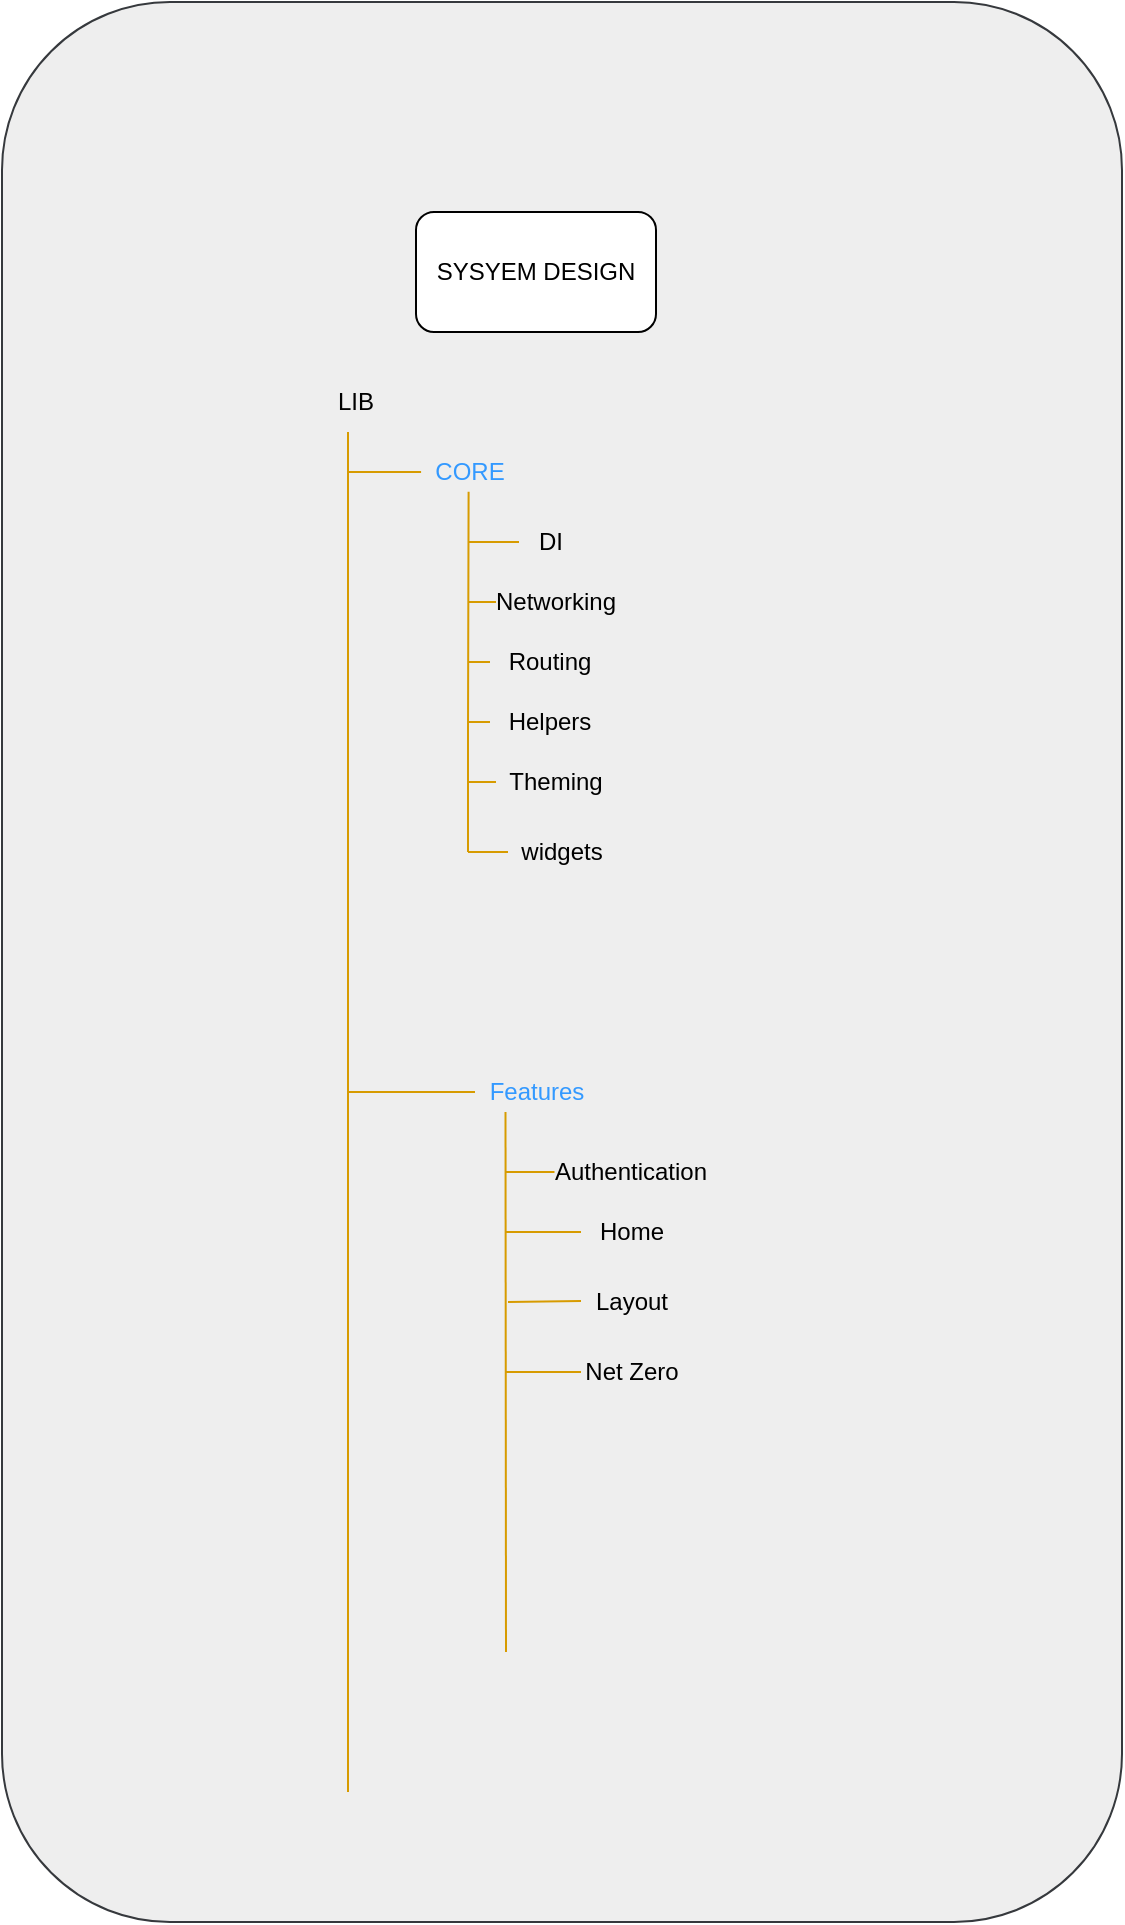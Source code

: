 <mxfile version="24.8.3">
  <diagram name="Page-1" id="iajb9ZsVEVpYWwLU6l96">
    <mxGraphModel dx="3027" dy="1268" grid="1" gridSize="10" guides="1" tooltips="1" connect="1" arrows="1" fold="1" page="1" pageScale="1" pageWidth="827" pageHeight="1169" math="0" shadow="0">
      <root>
        <mxCell id="0" />
        <mxCell id="1" parent="0" />
        <mxCell id="3eYWyfwemC6j7ub_VEHj-36" value="" style="rounded=1;whiteSpace=wrap;html=1;fillColor=#eeeeee;strokeColor=#36393d;" vertex="1" parent="1">
          <mxGeometry x="-687" y="60" width="560" height="960" as="geometry" />
        </mxCell>
        <mxCell id="3eYWyfwemC6j7ub_VEHj-1" value="SYSYEM DESIGN" style="rounded=1;whiteSpace=wrap;html=1;movable=0;resizable=0;rotatable=0;deletable=0;editable=0;locked=1;connectable=0;" vertex="1" parent="1">
          <mxGeometry x="-480" y="165" width="120" height="60" as="geometry" />
        </mxCell>
        <mxCell id="3eYWyfwemC6j7ub_VEHj-2" value="LIB" style="text;html=1;align=center;verticalAlign=middle;whiteSpace=wrap;rounded=0;movable=0;resizable=0;rotatable=0;deletable=0;editable=0;locked=1;connectable=0;" vertex="1" parent="1">
          <mxGeometry x="-540" y="245" width="60" height="30" as="geometry" />
        </mxCell>
        <mxCell id="3eYWyfwemC6j7ub_VEHj-3" value="" style="endArrow=none;html=1;rounded=0;fillColor=#ffcd28;gradientColor=#ffa500;strokeColor=#d79b00;movable=0;resizable=0;rotatable=0;deletable=0;editable=0;locked=1;connectable=0;" edge="1" parent="1">
          <mxGeometry width="50" height="50" relative="1" as="geometry">
            <mxPoint x="-514" y="955" as="sourcePoint" />
            <mxPoint x="-514" y="275" as="targetPoint" />
          </mxGeometry>
        </mxCell>
        <mxCell id="3eYWyfwemC6j7ub_VEHj-4" value="&lt;font color=&quot;#3399ff&quot;&gt;CORE&lt;/font&gt;" style="text;html=1;align=center;verticalAlign=middle;whiteSpace=wrap;rounded=0;movable=0;resizable=0;rotatable=0;deletable=0;editable=0;locked=1;connectable=0;" vertex="1" parent="1">
          <mxGeometry x="-480" y="285" width="54" height="20" as="geometry" />
        </mxCell>
        <mxCell id="3eYWyfwemC6j7ub_VEHj-7" value="" style="endArrow=none;html=1;rounded=0;entryX=0.047;entryY=0.497;entryDx=0;entryDy=0;entryPerimeter=0;fillColor=#ffcd28;gradientColor=#ffa500;strokeColor=#d79b00;movable=0;resizable=0;rotatable=0;deletable=0;editable=0;locked=1;connectable=0;" edge="1" parent="1" target="3eYWyfwemC6j7ub_VEHj-4">
          <mxGeometry width="50" height="50" relative="1" as="geometry">
            <mxPoint x="-514" y="295" as="sourcePoint" />
            <mxPoint x="-484" y="295" as="targetPoint" />
          </mxGeometry>
        </mxCell>
        <mxCell id="3eYWyfwemC6j7ub_VEHj-10" value="DI" style="text;html=1;align=center;verticalAlign=middle;whiteSpace=wrap;rounded=0;movable=0;resizable=0;rotatable=0;deletable=0;editable=0;locked=1;connectable=0;" vertex="1" parent="1">
          <mxGeometry x="-428.5" y="315" width="31" height="30" as="geometry" />
        </mxCell>
        <mxCell id="3eYWyfwemC6j7ub_VEHj-11" value="Networking" style="text;html=1;align=center;verticalAlign=middle;whiteSpace=wrap;rounded=0;movable=0;resizable=0;rotatable=0;deletable=0;editable=0;locked=1;connectable=0;" vertex="1" parent="1">
          <mxGeometry x="-440" y="345" width="60" height="30" as="geometry" />
        </mxCell>
        <mxCell id="3eYWyfwemC6j7ub_VEHj-12" value="Routing" style="text;html=1;align=center;verticalAlign=middle;whiteSpace=wrap;rounded=0;movable=0;resizable=0;rotatable=0;deletable=0;editable=0;locked=1;connectable=0;" vertex="1" parent="1">
          <mxGeometry x="-443" y="375" width="60" height="30" as="geometry" />
        </mxCell>
        <mxCell id="3eYWyfwemC6j7ub_VEHj-13" value="Helpers" style="text;html=1;align=center;verticalAlign=middle;whiteSpace=wrap;rounded=0;movable=0;resizable=0;rotatable=0;deletable=0;editable=0;locked=1;connectable=0;" vertex="1" parent="1">
          <mxGeometry x="-443" y="405" width="60" height="30" as="geometry" />
        </mxCell>
        <mxCell id="3eYWyfwemC6j7ub_VEHj-14" value="Theming" style="text;html=1;align=center;verticalAlign=middle;whiteSpace=wrap;rounded=0;movable=0;resizable=0;rotatable=0;deletable=0;editable=0;locked=1;connectable=0;" vertex="1" parent="1">
          <mxGeometry x="-440" y="435" width="60" height="30" as="geometry" />
        </mxCell>
        <mxCell id="3eYWyfwemC6j7ub_VEHj-15" value="widgets" style="text;html=1;align=center;verticalAlign=middle;whiteSpace=wrap;rounded=0;movable=0;resizable=0;rotatable=0;deletable=0;editable=0;locked=1;connectable=0;" vertex="1" parent="1">
          <mxGeometry x="-434" y="475" width="54" height="20" as="geometry" />
        </mxCell>
        <mxCell id="3eYWyfwemC6j7ub_VEHj-16" value="" style="endArrow=none;html=1;rounded=0;entryX=0.487;entryY=0.992;entryDx=0;entryDy=0;fillColor=#ffcd28;gradientColor=#ffa500;strokeColor=#d79b00;entryPerimeter=0;endSize=6;targetPerimeterSpacing=0;movable=0;resizable=0;rotatable=0;deletable=0;editable=0;locked=1;connectable=0;" edge="1" parent="1" target="3eYWyfwemC6j7ub_VEHj-4">
          <mxGeometry width="50" height="50" relative="1" as="geometry">
            <mxPoint x="-454" y="485" as="sourcePoint" />
            <mxPoint x="-453.03" y="305" as="targetPoint" />
            <Array as="points">
              <mxPoint x="-454" y="425" />
            </Array>
          </mxGeometry>
        </mxCell>
        <mxCell id="3eYWyfwemC6j7ub_VEHj-17" value="" style="endArrow=none;html=1;rounded=0;entryX=0;entryY=0.5;entryDx=0;entryDy=0;fillColor=#ffcd28;gradientColor=#ffa500;strokeColor=#d79b00;movable=0;resizable=0;rotatable=0;deletable=0;editable=0;locked=1;connectable=0;" edge="1" parent="1" target="3eYWyfwemC6j7ub_VEHj-10">
          <mxGeometry width="50" height="50" relative="1" as="geometry">
            <mxPoint x="-454" y="329.95" as="sourcePoint" />
            <mxPoint x="-430" y="329.95" as="targetPoint" />
          </mxGeometry>
        </mxCell>
        <mxCell id="3eYWyfwemC6j7ub_VEHj-18" value="" style="endArrow=none;html=1;rounded=0;exitX=0;exitY=0.5;exitDx=0;exitDy=0;fillColor=#ffcd28;gradientColor=#ffa500;strokeColor=#d79b00;movable=0;resizable=0;rotatable=0;deletable=0;editable=0;locked=1;connectable=0;" edge="1" parent="1" source="3eYWyfwemC6j7ub_VEHj-11">
          <mxGeometry width="50" height="50" relative="1" as="geometry">
            <mxPoint x="-424" y="365" as="sourcePoint" />
            <mxPoint x="-454" y="360" as="targetPoint" />
          </mxGeometry>
        </mxCell>
        <mxCell id="3eYWyfwemC6j7ub_VEHj-19" value="" style="endArrow=none;html=1;rounded=0;entryX=0;entryY=0.5;entryDx=0;entryDy=0;fillColor=#ffcd28;gradientColor=#ffa500;strokeColor=#d79b00;movable=0;resizable=0;rotatable=0;deletable=0;editable=0;locked=1;connectable=0;" edge="1" parent="1" target="3eYWyfwemC6j7ub_VEHj-12">
          <mxGeometry width="50" height="50" relative="1" as="geometry">
            <mxPoint x="-454" y="390" as="sourcePoint" />
            <mxPoint x="-404" y="345" as="targetPoint" />
          </mxGeometry>
        </mxCell>
        <mxCell id="3eYWyfwemC6j7ub_VEHj-20" value="" style="endArrow=none;html=1;rounded=0;entryX=0;entryY=0.5;entryDx=0;entryDy=0;fillColor=#ffcd28;gradientColor=#ffa500;strokeColor=#d79b00;movable=0;resizable=0;rotatable=0;deletable=0;editable=0;locked=1;connectable=0;" edge="1" parent="1">
          <mxGeometry width="50" height="50" relative="1" as="geometry">
            <mxPoint x="-454" y="420" as="sourcePoint" />
            <mxPoint x="-443" y="419.97" as="targetPoint" />
          </mxGeometry>
        </mxCell>
        <mxCell id="3eYWyfwemC6j7ub_VEHj-21" value="" style="endArrow=none;html=1;rounded=0;entryX=0;entryY=0.5;entryDx=0;entryDy=0;fillColor=#ffcd28;gradientColor=#ffa500;strokeColor=#d79b00;movable=0;resizable=0;rotatable=0;deletable=0;editable=0;locked=1;connectable=0;" edge="1" parent="1" target="3eYWyfwemC6j7ub_VEHj-14">
          <mxGeometry width="50" height="50" relative="1" as="geometry">
            <mxPoint x="-454" y="450" as="sourcePoint" />
            <mxPoint x="-404" y="405" as="targetPoint" />
          </mxGeometry>
        </mxCell>
        <mxCell id="3eYWyfwemC6j7ub_VEHj-23" value="" style="endArrow=none;html=1;rounded=0;fillColor=#ffcd28;gradientColor=#ffa500;strokeColor=#d79b00;movable=0;resizable=0;rotatable=0;deletable=0;editable=0;locked=1;connectable=0;" edge="1" parent="1">
          <mxGeometry width="50" height="50" relative="1" as="geometry">
            <mxPoint x="-454" y="485" as="sourcePoint" />
            <mxPoint x="-434" y="485" as="targetPoint" />
          </mxGeometry>
        </mxCell>
        <mxCell id="3eYWyfwemC6j7ub_VEHj-24" value="" style="endArrow=none;html=1;rounded=0;entryX=0;entryY=0.5;entryDx=0;entryDy=0;fillColor=#ffcd28;gradientColor=#ffa500;strokeColor=#d79b00;movable=0;resizable=0;rotatable=0;deletable=0;editable=0;locked=1;connectable=0;" edge="1" parent="1" target="3eYWyfwemC6j7ub_VEHj-25">
          <mxGeometry width="50" height="50" relative="1" as="geometry">
            <mxPoint x="-514" y="605" as="sourcePoint" />
            <mxPoint x="-454" y="605" as="targetPoint" />
          </mxGeometry>
        </mxCell>
        <mxCell id="3eYWyfwemC6j7ub_VEHj-25" value="&lt;font color=&quot;#3399ff&quot;&gt;Features&lt;/font&gt;" style="text;html=1;align=center;verticalAlign=middle;whiteSpace=wrap;rounded=0;movable=0;resizable=0;rotatable=0;deletable=0;editable=0;locked=1;connectable=0;" vertex="1" parent="1">
          <mxGeometry x="-450.5" y="595" width="61" height="20" as="geometry" />
        </mxCell>
        <mxCell id="3eYWyfwemC6j7ub_VEHj-26" value="" style="endArrow=none;html=1;rounded=0;entryX=0.25;entryY=1;entryDx=0;entryDy=0;fillColor=#ffcd28;gradientColor=#ffa500;strokeColor=#d79b00;movable=0;resizable=0;rotatable=0;deletable=0;editable=0;locked=1;connectable=0;" edge="1" parent="1" target="3eYWyfwemC6j7ub_VEHj-25">
          <mxGeometry width="50" height="50" relative="1" as="geometry">
            <mxPoint x="-435" y="885" as="sourcePoint" />
            <mxPoint x="-403" y="645" as="targetPoint" />
          </mxGeometry>
        </mxCell>
        <mxCell id="3eYWyfwemC6j7ub_VEHj-27" value="Authentication" style="text;html=1;align=center;verticalAlign=middle;whiteSpace=wrap;rounded=0;movable=0;resizable=0;rotatable=0;deletable=0;editable=0;locked=1;connectable=0;" vertex="1" parent="1">
          <mxGeometry x="-410.75" y="635" width="76.5" height="20" as="geometry" />
        </mxCell>
        <mxCell id="3eYWyfwemC6j7ub_VEHj-28" value="Home" style="text;html=1;align=center;verticalAlign=middle;whiteSpace=wrap;rounded=0;movable=0;resizable=0;rotatable=0;deletable=0;editable=0;locked=1;connectable=0;" vertex="1" parent="1">
          <mxGeometry x="-397.5" y="665" width="50" height="20" as="geometry" />
        </mxCell>
        <mxCell id="3eYWyfwemC6j7ub_VEHj-29" value="Layout" style="text;html=1;align=center;verticalAlign=middle;whiteSpace=wrap;rounded=0;movable=0;resizable=0;rotatable=0;deletable=0;editable=0;locked=1;connectable=0;" vertex="1" parent="1">
          <mxGeometry x="-397.5" y="699.5" width="50" height="20" as="geometry" />
        </mxCell>
        <mxCell id="3eYWyfwemC6j7ub_VEHj-30" value="Net Zero" style="text;html=1;align=center;verticalAlign=middle;whiteSpace=wrap;rounded=0;movable=0;resizable=0;rotatable=0;deletable=0;editable=0;locked=1;connectable=0;" vertex="1" parent="1">
          <mxGeometry x="-397.5" y="735" width="50" height="20" as="geometry" />
        </mxCell>
        <mxCell id="3eYWyfwemC6j7ub_VEHj-31" value="" style="endArrow=none;html=1;rounded=0;entryX=0;entryY=0.5;entryDx=0;entryDy=0;fillColor=#ffcd28;gradientColor=#ffa500;strokeColor=#d79b00;movable=0;resizable=0;rotatable=0;deletable=0;editable=0;locked=1;connectable=0;" edge="1" parent="1" target="3eYWyfwemC6j7ub_VEHj-27">
          <mxGeometry width="50" height="50" relative="1" as="geometry">
            <mxPoint x="-435" y="645" as="sourcePoint" />
            <mxPoint x="-414" y="645" as="targetPoint" />
          </mxGeometry>
        </mxCell>
        <mxCell id="3eYWyfwemC6j7ub_VEHj-32" value="" style="endArrow=none;html=1;rounded=0;entryX=0;entryY=0.5;entryDx=0;entryDy=0;fillColor=#ffcd28;gradientColor=#ffa500;strokeColor=#d79b00;movable=0;resizable=0;rotatable=0;deletable=0;editable=0;locked=1;connectable=0;" edge="1" parent="1" target="3eYWyfwemC6j7ub_VEHj-28">
          <mxGeometry width="50" height="50" relative="1" as="geometry">
            <mxPoint x="-435" y="675" as="sourcePoint" />
            <mxPoint x="-385" y="625" as="targetPoint" />
          </mxGeometry>
        </mxCell>
        <mxCell id="3eYWyfwemC6j7ub_VEHj-33" value="" style="endArrow=none;html=1;rounded=0;entryX=0;entryY=0.5;entryDx=0;entryDy=0;fillColor=#ffcd28;gradientColor=#ffa500;strokeColor=#d79b00;movable=0;resizable=0;rotatable=0;deletable=0;editable=0;locked=1;connectable=0;" edge="1" parent="1" target="3eYWyfwemC6j7ub_VEHj-29">
          <mxGeometry width="50" height="50" relative="1" as="geometry">
            <mxPoint x="-434" y="710" as="sourcePoint" />
            <mxPoint x="-385" y="660" as="targetPoint" />
          </mxGeometry>
        </mxCell>
        <mxCell id="3eYWyfwemC6j7ub_VEHj-34" value="" style="endArrow=none;html=1;rounded=0;entryX=0;entryY=0.5;entryDx=0;entryDy=0;fillColor=#ffcd28;gradientColor=#ffa500;strokeColor=#d79b00;movable=0;resizable=0;rotatable=0;deletable=0;editable=0;locked=1;connectable=0;" edge="1" parent="1" target="3eYWyfwemC6j7ub_VEHj-30">
          <mxGeometry width="50" height="50" relative="1" as="geometry">
            <mxPoint x="-435" y="745" as="sourcePoint" />
            <mxPoint x="-385" y="699.5" as="targetPoint" />
          </mxGeometry>
        </mxCell>
      </root>
    </mxGraphModel>
  </diagram>
</mxfile>
